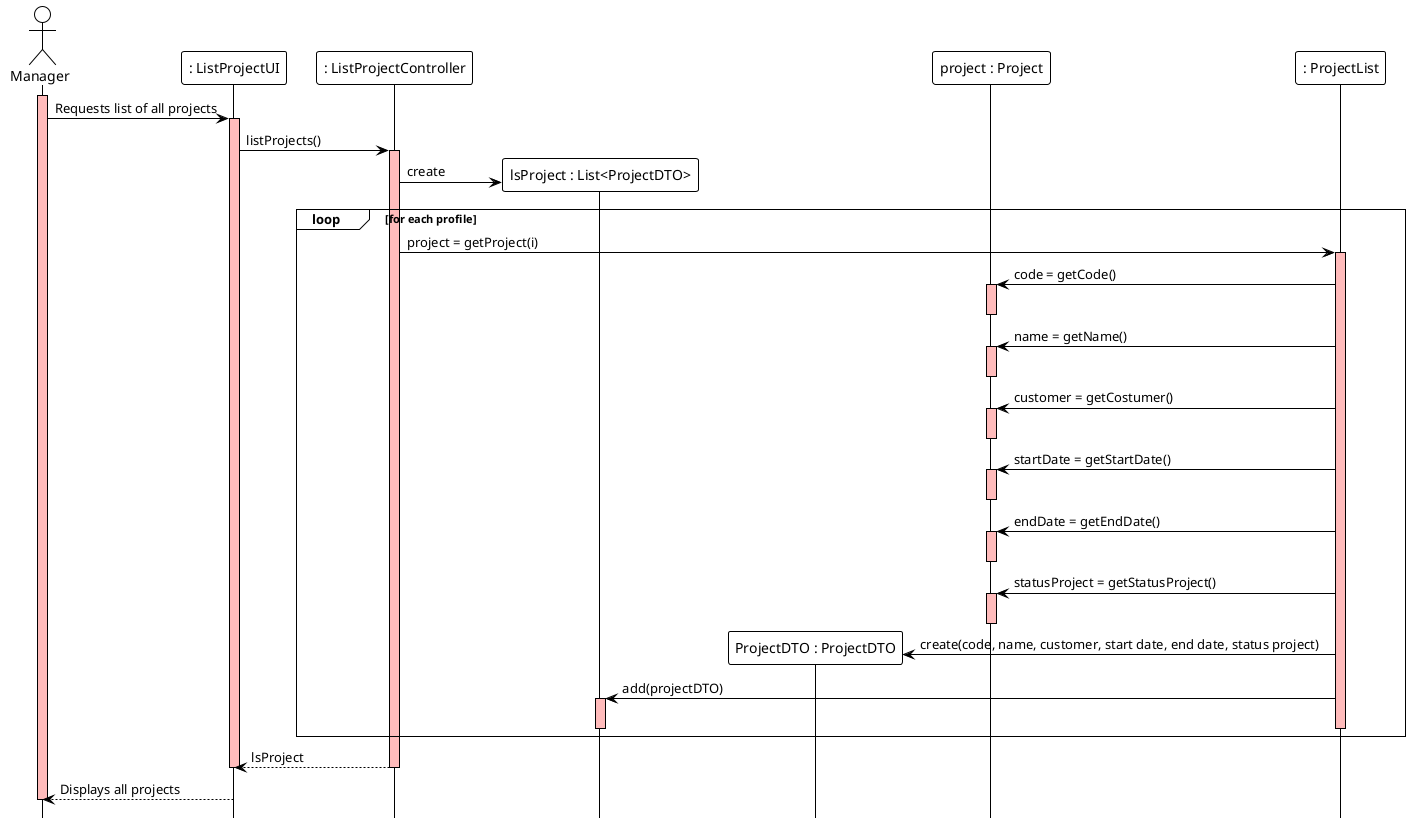 @startuml
!theme plain
hide footbox

actor Manager as Manager
participant ": ListProjectUI" as UI
participant ": ListProjectController" as Controller
participant "lsProject : List<ProjectDTO>" as DTOList
participant "ProjectDTO : ProjectDTO" as DTO
participant "project : Project" as project

participant ": ProjectList" as ProjectList

activate Manager #FFBBBB
Manager ->  UI: Requests list of all projects

activate UI #FFBBBB
UI -> Controller: listProjects()

activate Controller #FFBBBB
Controller -> DTOList ** : create

loop for each profile
Controller -> ProjectList : project = getProject(i)
activate ProjectList #FFBBBB
ProjectList -> project : code = getCode()
activate project #FFBBBB
deactivate project
ProjectList -> project : name = getName()
activate project #FFBBBB
deactivate project
ProjectList -> project : customer = getCostumer()
activate project #FFBBBB
deactivate project
ProjectList -> project : startDate = getStartDate()
activate project #FFBBBB
deactivate project
ProjectList -> project : endDate = getEndDate()
activate project #FFBBBB
deactivate project
ProjectList -> project : statusProject = getStatusProject()
activate project #FFBBBB
deactivate project

ProjectList -> DTO ** : create(code, name, customer, start date, end date, status project)

ProjectList -> DTOList : add(projectDTO)
activate DTOList #FFBBBB
deactivate DTOList
deactivate ProjectList
end

Controller --> UI : lsProject
deactivate Controller
deactivate UI

UI --> Manager: Displays all projects
deactivate Manager #FFBBBB
@enduml